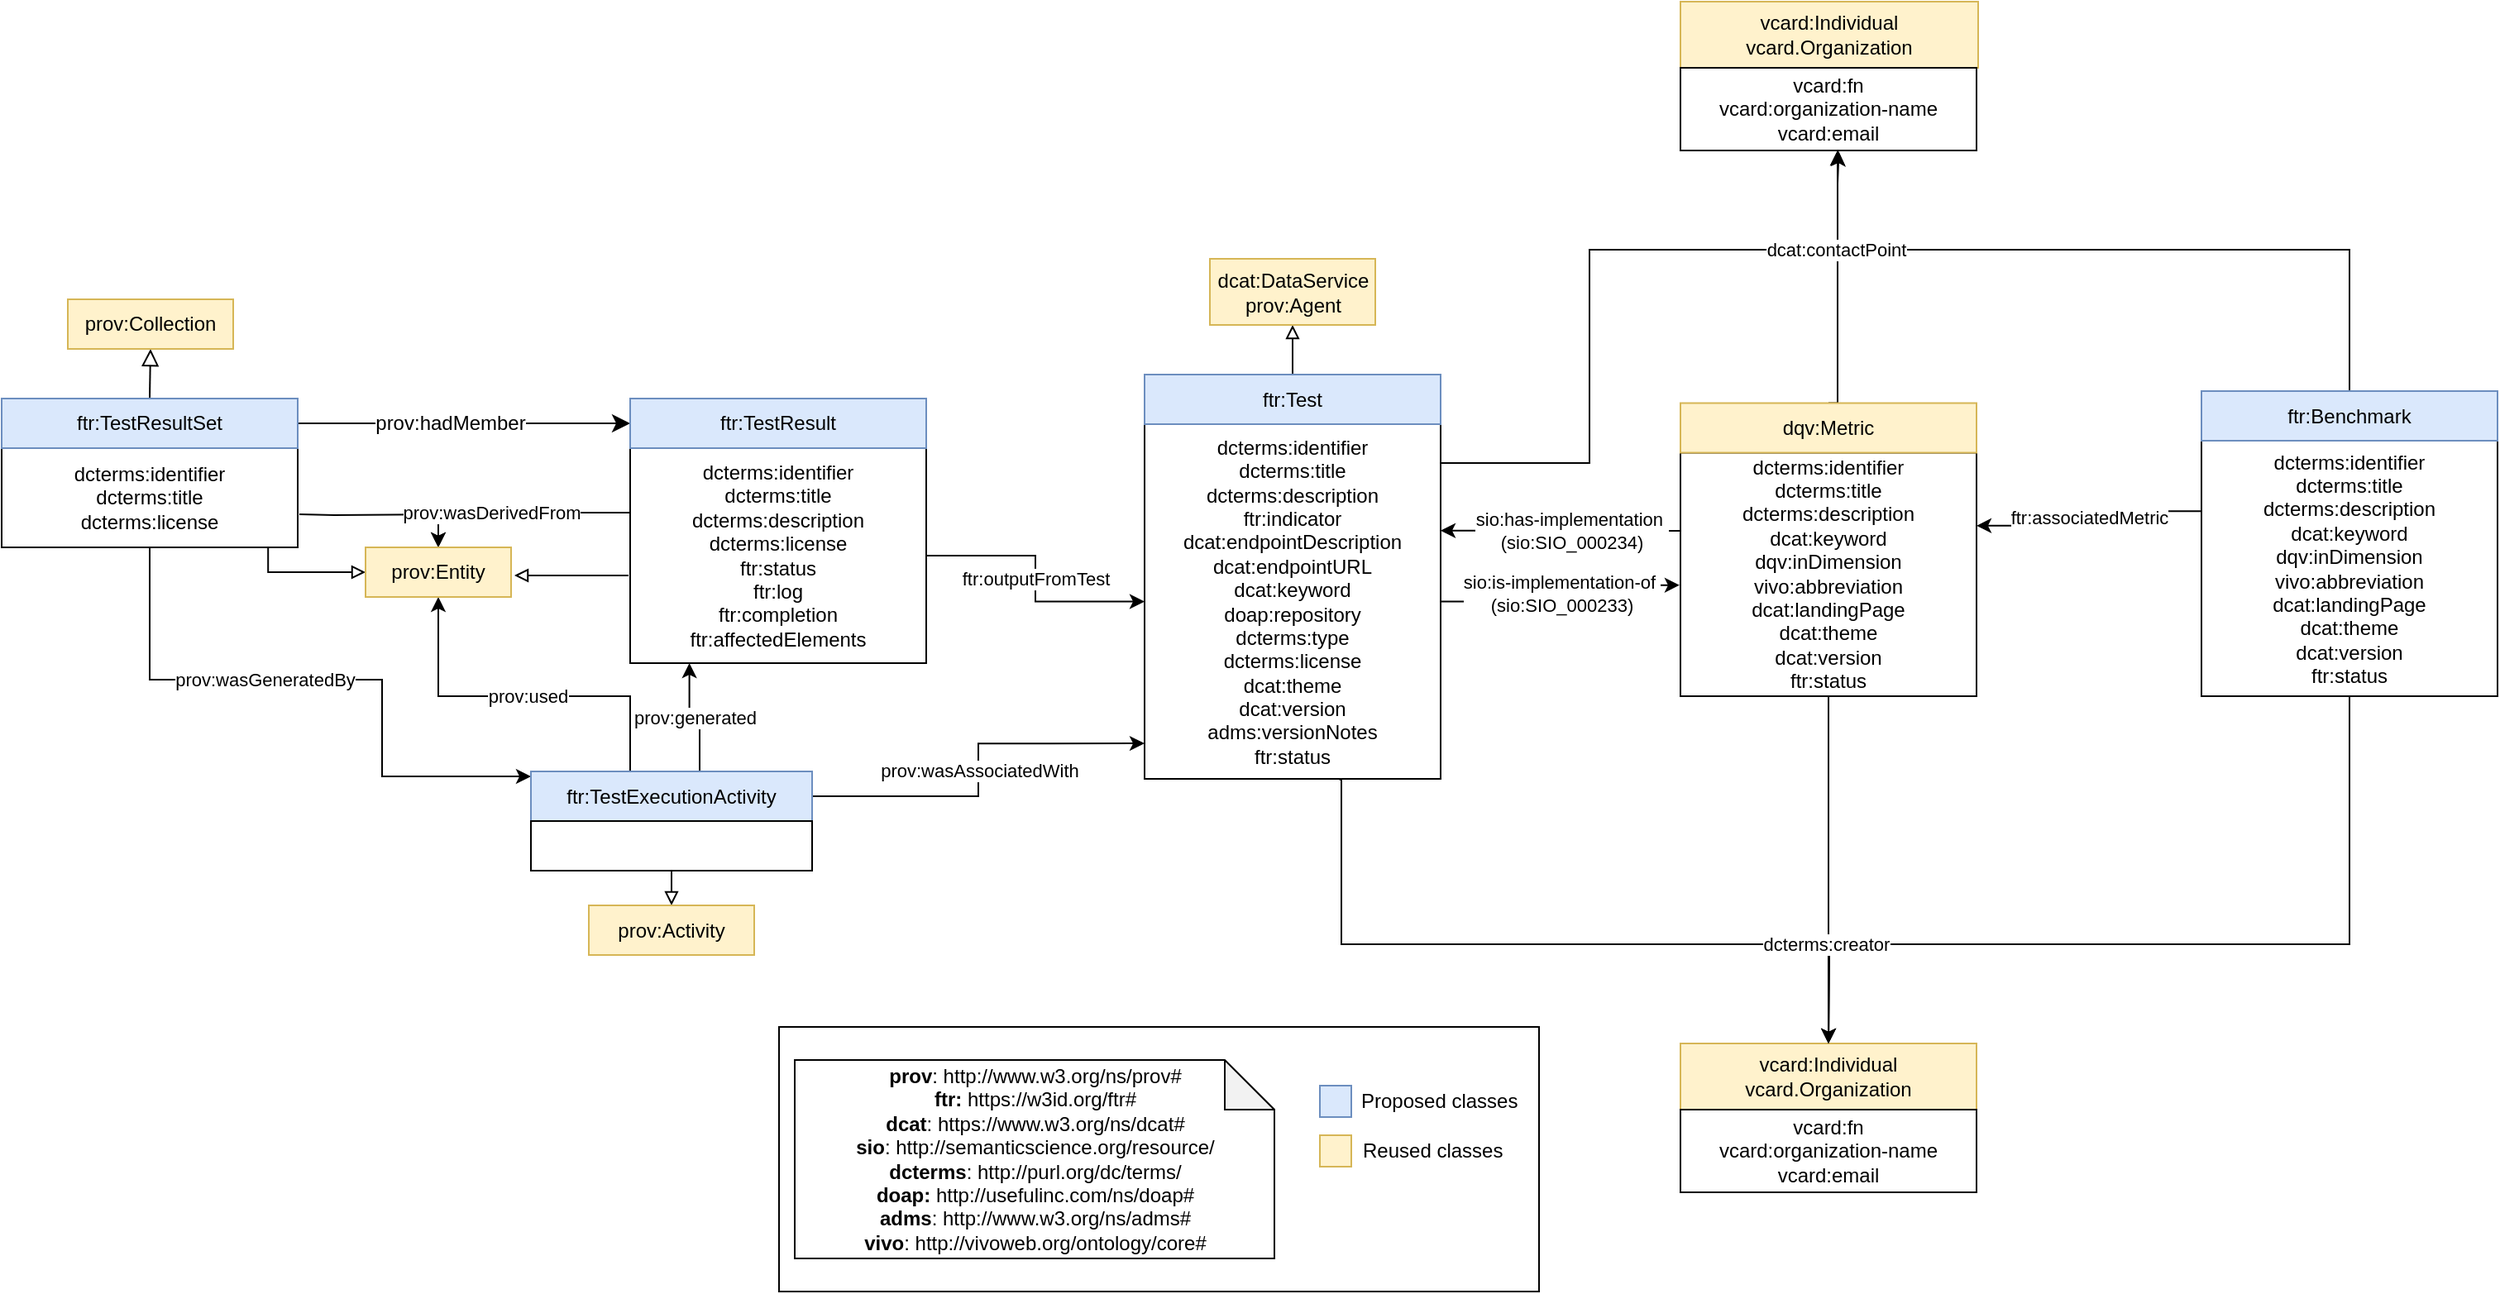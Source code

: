 <mxfile version="24.8.6">
  <diagram id="4Xufp0lS-zNfcQRVwrhu" name="v6">
    <mxGraphModel grid="1" page="1" gridSize="10" guides="1" tooltips="1" connect="1" arrows="1" fold="1" pageScale="1" pageWidth="827" pageHeight="1169" math="0" shadow="0">
      <root>
        <mxCell id="0" />
        <mxCell id="1" parent="0" />
        <mxCell id="O977XMkRyjqQzKdxgLS7-1" value="" style="endArrow=block;html=1;fontColor=#000099;exitX=0.5;exitY=0;exitDx=0;exitDy=0;endFill=0;entryX=0.5;entryY=1;entryDx=0;entryDy=0;endSize=8;arcSize=0;rounded=0;" edge="1" parent="1" source="O977XMkRyjqQzKdxgLS7-10" target="O977XMkRyjqQzKdxgLS7-2">
          <mxGeometry width="50" height="50" relative="1" as="geometry">
            <mxPoint x="-35" y="170" as="sourcePoint" />
            <mxPoint x="123.0" y="170" as="targetPoint" />
          </mxGeometry>
        </mxCell>
        <mxCell id="O977XMkRyjqQzKdxgLS7-2" value="prov:Collection" style="rounded=0;whiteSpace=wrap;html=1;snapToPoint=1;points=[[0.1,0],[0.2,0],[0.3,0],[0.4,0],[0.5,0],[0.6,0],[0.7,0],[0.8,0],[0.9,0],[0,0.1],[0,0.3],[0,0.5],[0,0.7],[0,0.9],[0.1,1],[0.2,1],[0.3,1],[0.4,1],[0.5,1],[0.6,1],[0.7,1],[0.8,1],[0.9,1],[1,0.1],[1,0.3],[1,0.5],[1,0.7],[1,0.9]];fillColor=#fff2cc;strokeColor=#d6b656;" vertex="1" parent="1">
          <mxGeometry x="190" y="150" width="100" height="30" as="geometry" />
        </mxCell>
        <mxCell id="O977XMkRyjqQzKdxgLS7-3" value="" style="endArrow=classic;html=1;exitX=1;exitY=0.5;exitDx=0;exitDy=0;entryX=0;entryY=0.5;entryDx=0;entryDy=0;endSize=8;arcSize=0;rounded=0;" edge="1" parent="1" source="O977XMkRyjqQzKdxgLS7-10" target="O977XMkRyjqQzKdxgLS7-15">
          <mxGeometry width="50" height="50" relative="1" as="geometry">
            <mxPoint x="220" y="318.33" as="sourcePoint" />
            <mxPoint x="432.0" y="318.33" as="targetPoint" />
          </mxGeometry>
        </mxCell>
        <mxCell id="O977XMkRyjqQzKdxgLS7-4" value="prov:hadMember" style="text;html=1;align=center;verticalAlign=middle;resizable=0;points=[];labelBackgroundColor=#ffffff;" connectable="0" vertex="1" parent="O977XMkRyjqQzKdxgLS7-3">
          <mxGeometry x="-0.127" relative="1" as="geometry">
            <mxPoint x="4.17" as="offset" />
          </mxGeometry>
        </mxCell>
        <mxCell id="O977XMkRyjqQzKdxgLS7-5" value="&lt;div&gt;&lt;b&gt;prov&lt;/b&gt;: http://www.w3.org/ns/prov#&lt;/div&gt;&lt;div&gt;&lt;b&gt;ftr:&lt;/b&gt; https://w3id.org/ftr#&lt;br&gt;&lt;b&gt;dcat&lt;/b&gt;: https://www.w3.org/ns/dcat#&lt;/div&gt;&lt;div&gt;&lt;b&gt;sio&lt;/b&gt;: http://semanticscience.org/resource/&lt;br&gt;&lt;/div&gt;&lt;b&gt;dcterms&lt;/b&gt;: http://purl.org/dc/terms/&lt;div&gt;&lt;b&gt;doap:&amp;nbsp;&lt;/b&gt;&lt;span style=&quot;background-color: initial;&quot;&gt;http://usefulinc.com/ns/doap#&lt;/span&gt;&lt;/div&gt;&lt;div&gt;&lt;b&gt;adms&lt;/b&gt;: http://www.w3.org/ns/adms#&lt;/div&gt;&lt;div&gt;&lt;b&gt;vivo&lt;/b&gt;:&amp;nbsp;http://vivoweb.org/ontology/core#&lt;/div&gt;" style="shape=note;whiteSpace=wrap;html=1;backgroundOutline=1;darkOpacity=0.05;" vertex="1" parent="1">
          <mxGeometry x="629.5" y="610" width="290" height="120" as="geometry" />
        </mxCell>
        <mxCell id="O977XMkRyjqQzKdxgLS7-6" value="prov:wasGeneratedBy" style="edgeStyle=orthogonalEdgeStyle;rounded=0;orthogonalLoop=1;jettySize=auto;html=1;exitX=0.5;exitY=1;exitDx=0;exitDy=0;entryX=0;entryY=0.1;entryDx=0;entryDy=0;" edge="1" parent="1" source="O977XMkRyjqQzKdxgLS7-9" target="O977XMkRyjqQzKdxgLS7-20">
          <mxGeometry x="-0.195" relative="1" as="geometry">
            <Array as="points">
              <mxPoint x="240" y="380" />
              <mxPoint x="380" y="380" />
              <mxPoint x="380" y="439" />
            </Array>
            <mxPoint x="1" as="offset" />
          </mxGeometry>
        </mxCell>
        <mxCell id="O977XMkRyjqQzKdxgLS7-7" style="edgeStyle=orthogonalEdgeStyle;rounded=0;orthogonalLoop=1;jettySize=auto;html=1;entryX=0.5;entryY=0;entryDx=0;entryDy=0;" edge="1" parent="1" target="O977XMkRyjqQzKdxgLS7-21">
          <mxGeometry relative="1" as="geometry">
            <mxPoint x="330" y="280" as="sourcePoint" />
          </mxGeometry>
        </mxCell>
        <mxCell id="O977XMkRyjqQzKdxgLS7-8" style="edgeStyle=orthogonalEdgeStyle;rounded=0;orthogonalLoop=1;jettySize=auto;html=1;exitX=0.9;exitY=1;exitDx=0;exitDy=0;entryX=0;entryY=0.5;entryDx=0;entryDy=0;endArrow=block;endFill=0;" edge="1" parent="1" source="O977XMkRyjqQzKdxgLS7-9" target="O977XMkRyjqQzKdxgLS7-21">
          <mxGeometry relative="1" as="geometry">
            <Array as="points">
              <mxPoint x="311" y="315" />
            </Array>
          </mxGeometry>
        </mxCell>
        <mxCell id="O977XMkRyjqQzKdxgLS7-9" value="dcterms:identifier&lt;br&gt;dcterms:title&lt;br&gt;dcterms:license" style="rounded=0;whiteSpace=wrap;html=1;snapToPoint=1;points=[[0.1,0],[0.2,0],[0.3,0],[0.4,0],[0.5,0],[0.6,0],[0.7,0],[0.8,0],[0.9,0],[0,0.1],[0,0.3],[0,0.5],[0,0.7],[0,0.9],[0.1,1],[0.2,1],[0.3,1],[0.4,1],[0.5,1],[0.6,1],[0.7,1],[0.8,1],[0.9,1],[1,0.1],[1,0.3],[1,0.5],[1,0.7],[1,0.9]];" vertex="1" parent="1">
          <mxGeometry x="150" y="240" width="179" height="60" as="geometry" />
        </mxCell>
        <mxCell id="O977XMkRyjqQzKdxgLS7-10" value="ftr:TestResultSet" style="rounded=0;whiteSpace=wrap;html=1;snapToPoint=1;points=[[0.1,0],[0.2,0],[0.3,0],[0.4,0],[0.5,0],[0.6,0],[0.7,0],[0.8,0],[0.9,0],[0,0.1],[0,0.3],[0,0.5],[0,0.7],[0,0.9],[0.1,1],[0.2,1],[0.3,1],[0.4,1],[0.5,1],[0.6,1],[0.7,1],[0.8,1],[0.9,1],[1,0.1],[1,0.3],[1,0.5],[1,0.7],[1,0.9]];fillColor=#dae8fc;strokeColor=#6c8ebf;" vertex="1" parent="1">
          <mxGeometry x="150" y="210.0" width="179" height="30" as="geometry" />
        </mxCell>
        <mxCell id="O977XMkRyjqQzKdxgLS7-11" value="prov:wasDerivedFrom" style="edgeStyle=orthogonalEdgeStyle;rounded=0;orthogonalLoop=1;jettySize=auto;html=1;exitX=0;exitY=0.3;exitDx=0;exitDy=0;entryX=0.5;entryY=0;entryDx=0;entryDy=0;" edge="1" parent="1" source="O977XMkRyjqQzKdxgLS7-14" target="O977XMkRyjqQzKdxgLS7-21">
          <mxGeometry x="0.233" relative="1" as="geometry">
            <mxPoint as="offset" />
          </mxGeometry>
        </mxCell>
        <mxCell id="O977XMkRyjqQzKdxgLS7-12" style="edgeStyle=orthogonalEdgeStyle;rounded=0;orthogonalLoop=1;jettySize=auto;html=1;endArrow=block;endFill=0;" edge="1" parent="1">
          <mxGeometry relative="1" as="geometry">
            <mxPoint x="460" y="317" as="targetPoint" />
            <mxPoint x="529" y="317" as="sourcePoint" />
          </mxGeometry>
        </mxCell>
        <mxCell id="O977XMkRyjqQzKdxgLS7-13" value="ftr:outputFromTest" style="edgeStyle=orthogonalEdgeStyle;rounded=0;orthogonalLoop=1;jettySize=auto;html=1;exitX=1;exitY=0.5;exitDx=0;exitDy=0;entryX=0;entryY=0.5;entryDx=0;entryDy=0;" edge="1" parent="1" source="O977XMkRyjqQzKdxgLS7-14" target="O977XMkRyjqQzKdxgLS7-30">
          <mxGeometry relative="1" as="geometry" />
        </mxCell>
        <mxCell id="O977XMkRyjqQzKdxgLS7-14" value="dcterms:identifier&lt;br&gt;&lt;div&gt;dcterms:title&lt;br&gt;&lt;/div&gt;&lt;div&gt;dcterms:description&lt;/div&gt;&lt;div&gt;dcterms:license&lt;br&gt;&lt;/div&gt;ftr:status&lt;br&gt;ftr:log&lt;br&gt;ftr:completion&lt;br&gt;ftr:affectedElements" style="rounded=0;whiteSpace=wrap;html=1;snapToPoint=1;points=[[0.1,0],[0.2,0],[0.3,0],[0.4,0],[0.5,0],[0.6,0],[0.7,0],[0.8,0],[0.9,0],[0,0.1],[0,0.3],[0,0.5],[0,0.7],[0,0.9],[0.1,1],[0.2,1],[0.3,1],[0.4,1],[0.5,1],[0.6,1],[0.7,1],[0.8,1],[0.9,1],[1,0.1],[1,0.3],[1,0.5],[1,0.7],[1,0.9]];" vertex="1" parent="1">
          <mxGeometry x="530" y="240" width="179" height="130" as="geometry" />
        </mxCell>
        <mxCell id="O977XMkRyjqQzKdxgLS7-15" value="ftr:TestResult" style="rounded=0;whiteSpace=wrap;html=1;snapToPoint=1;points=[[0.1,0],[0.2,0],[0.3,0],[0.4,0],[0.5,0],[0.6,0],[0.7,0],[0.8,0],[0.9,0],[0,0.1],[0,0.3],[0,0.5],[0,0.7],[0,0.9],[0.1,1],[0.2,1],[0.3,1],[0.4,1],[0.5,1],[0.6,1],[0.7,1],[0.8,1],[0.9,1],[1,0.1],[1,0.3],[1,0.5],[1,0.7],[1,0.9]];fillColor=#dae8fc;strokeColor=#6c8ebf;" vertex="1" parent="1">
          <mxGeometry x="530" y="210.0" width="179" height="30" as="geometry" />
        </mxCell>
        <mxCell id="O977XMkRyjqQzKdxgLS7-16" value="prov:used" style="edgeStyle=orthogonalEdgeStyle;rounded=0;orthogonalLoop=1;jettySize=auto;html=1;" edge="1" parent="1" target="O977XMkRyjqQzKdxgLS7-21">
          <mxGeometry relative="1" as="geometry">
            <mxPoint x="530" y="430" as="sourcePoint" />
            <Array as="points">
              <mxPoint x="530" y="436" />
              <mxPoint x="530" y="390" />
              <mxPoint x="414" y="390" />
            </Array>
          </mxGeometry>
        </mxCell>
        <mxCell id="O977XMkRyjqQzKdxgLS7-17" style="edgeStyle=orthogonalEdgeStyle;rounded=0;orthogonalLoop=1;jettySize=auto;html=1;exitX=0.5;exitY=1;exitDx=0;exitDy=0;entryX=0.5;entryY=0;entryDx=0;entryDy=0;endArrow=block;endFill=0;" edge="1" parent="1" source="O977XMkRyjqQzKdxgLS7-20" target="O977XMkRyjqQzKdxgLS7-22">
          <mxGeometry relative="1" as="geometry" />
        </mxCell>
        <mxCell id="O977XMkRyjqQzKdxgLS7-18" value="prov:generated" style="edgeStyle=orthogonalEdgeStyle;rounded=0;orthogonalLoop=1;jettySize=auto;html=1;exitX=0.6;exitY=0;exitDx=0;exitDy=0;entryX=0.2;entryY=1;entryDx=0;entryDy=0;" edge="1" parent="1" source="O977XMkRyjqQzKdxgLS7-20" target="O977XMkRyjqQzKdxgLS7-14">
          <mxGeometry relative="1" as="geometry" />
        </mxCell>
        <mxCell id="O977XMkRyjqQzKdxgLS7-19" value="prov:wasAssociatedWith" style="edgeStyle=orthogonalEdgeStyle;rounded=0;orthogonalLoop=1;jettySize=auto;html=1;exitX=1;exitY=0.5;exitDx=0;exitDy=0;entryX=0;entryY=0.9;entryDx=0;entryDy=0;" edge="1" parent="1" source="O977XMkRyjqQzKdxgLS7-20" target="O977XMkRyjqQzKdxgLS7-30">
          <mxGeometry relative="1" as="geometry" />
        </mxCell>
        <mxCell id="O977XMkRyjqQzKdxgLS7-20" value="ftr:TestExecutionActivity" style="rounded=0;whiteSpace=wrap;html=1;snapToPoint=1;points=[[0.1,0],[0.2,0],[0.3,0],[0.4,0],[0.5,0],[0.6,0],[0.7,0],[0.8,0],[0.9,0],[0,0.1],[0,0.3],[0,0.5],[0,0.7],[0,0.9],[0.1,1],[0.2,1],[0.3,1],[0.4,1],[0.5,1],[0.6,1],[0.7,1],[0.8,1],[0.9,1],[1,0.1],[1,0.3],[1,0.5],[1,0.7],[1,0.9]];fillColor=#dae8fc;strokeColor=#6c8ebf;" vertex="1" parent="1">
          <mxGeometry x="470" y="435.5" width="170" height="30" as="geometry" />
        </mxCell>
        <mxCell id="O977XMkRyjqQzKdxgLS7-21" value="prov:Entity" style="rounded=0;whiteSpace=wrap;html=1;snapToPoint=1;points=[[0.1,0],[0.2,0],[0.3,0],[0.4,0],[0.5,0],[0.6,0],[0.7,0],[0.8,0],[0.9,0],[0,0.1],[0,0.3],[0,0.5],[0,0.7],[0,0.9],[0.1,1],[0.2,1],[0.3,1],[0.4,1],[0.5,1],[0.6,1],[0.7,1],[0.8,1],[0.9,1],[1,0.1],[1,0.3],[1,0.5],[1,0.7],[1,0.9]];fillColor=#fff2cc;strokeColor=#d6b656;" vertex="1" parent="1">
          <mxGeometry x="370" y="300" width="88" height="30" as="geometry" />
        </mxCell>
        <mxCell id="O977XMkRyjqQzKdxgLS7-22" value="prov:Activity" style="rounded=0;whiteSpace=wrap;html=1;snapToPoint=1;points=[[0.1,0],[0.2,0],[0.3,0],[0.4,0],[0.5,0],[0.6,0],[0.7,0],[0.8,0],[0.9,0],[0,0.1],[0,0.3],[0,0.5],[0,0.7],[0,0.9],[0.1,1],[0.2,1],[0.3,1],[0.4,1],[0.5,1],[0.6,1],[0.7,1],[0.8,1],[0.9,1],[1,0.1],[1,0.3],[1,0.5],[1,0.7],[1,0.9]];fillColor=#fff2cc;strokeColor=#d6b656;" vertex="1" parent="1">
          <mxGeometry x="505" y="516.5" width="100" height="30" as="geometry" />
        </mxCell>
        <mxCell id="O977XMkRyjqQzKdxgLS7-23" value="" style="rounded=0;whiteSpace=wrap;html=1;snapToPoint=1;points=[[0.1,0],[0.2,0],[0.3,0],[0.4,0],[0.5,0],[0.6,0],[0.7,0],[0.8,0],[0.9,0],[0,0.1],[0,0.3],[0,0.5],[0,0.7],[0,0.9],[0.1,1],[0.2,1],[0.3,1],[0.4,1],[0.5,1],[0.6,1],[0.7,1],[0.8,1],[0.9,1],[1,0.1],[1,0.3],[1,0.5],[1,0.7],[1,0.9]];" vertex="1" parent="1">
          <mxGeometry x="470" y="465.5" width="170" height="30" as="geometry" />
        </mxCell>
        <mxCell id="O977XMkRyjqQzKdxgLS7-24" value="" style="whiteSpace=wrap;html=1;aspect=fixed;fillColor=#dae8fc;strokeColor=#6c8ebf;" vertex="1" parent="1">
          <mxGeometry x="947" y="625.5" width="19" height="19" as="geometry" />
        </mxCell>
        <mxCell id="O977XMkRyjqQzKdxgLS7-25" value="" style="whiteSpace=wrap;html=1;aspect=fixed;fillColor=#fff2cc;strokeColor=#d6b656;" vertex="1" parent="1">
          <mxGeometry x="947" y="655.5" width="19" height="19" as="geometry" />
        </mxCell>
        <mxCell id="O977XMkRyjqQzKdxgLS7-26" value="Proposed classes " style="text;html=1;align=left;verticalAlign=middle;whiteSpace=wrap;rounded=0;" vertex="1" parent="1">
          <mxGeometry x="970" y="620" width="100" height="30" as="geometry" />
        </mxCell>
        <mxCell id="O977XMkRyjqQzKdxgLS7-27" value="Reused classes" style="text;html=1;align=left;verticalAlign=middle;whiteSpace=wrap;rounded=0;" vertex="1" parent="1">
          <mxGeometry x="971" y="650" width="89" height="30" as="geometry" />
        </mxCell>
        <mxCell id="O977XMkRyjqQzKdxgLS7-28" value="&lt;div&gt;sio:is-implementation-of&amp;nbsp;&lt;/div&gt;&lt;div&gt;(sio:SIO_000233)&lt;/div&gt;" style="edgeStyle=orthogonalEdgeStyle;rounded=0;orthogonalLoop=1;jettySize=auto;html=1;exitX=1;exitY=0.5;exitDx=0;exitDy=0;entryX=-0.003;entryY=0.544;entryDx=0;entryDy=0;entryPerimeter=0;" edge="1" parent="1" source="O977XMkRyjqQzKdxgLS7-30" target="XY5-7ztARllsN5n1UTWX-1">
          <mxGeometry relative="1" as="geometry">
            <mxPoint x="1140" y="305" as="targetPoint" />
            <Array as="points" />
          </mxGeometry>
        </mxCell>
        <mxCell id="O977XMkRyjqQzKdxgLS7-30" value="dcterms:identifier&lt;div&gt;dcterms:title&lt;br&gt;&lt;div&gt;dcterms:description&lt;/div&gt;&lt;div&gt;&lt;span style=&quot;background-color: initial;&quot;&gt;ftr:indicator&lt;/span&gt;&lt;br&gt;&lt;/div&gt;&lt;div&gt;&lt;span style=&quot;font-size:12px;color:#000000;font-weight:normal;text-decoration:none;font-family:&#39;Arial&#39;;font-style:normal;text-decoration-skip-ink:none;&quot;&gt;dcat:endpointDescription&lt;/span&gt;&lt;/div&gt;&lt;div&gt;&lt;span style=&quot;font-size:12px;color:#000000;font-weight:normal;text-decoration:none;font-family:&#39;Arial&#39;;font-style:normal;text-decoration-skip-ink:none;&quot;&gt;dcat&lt;/span&gt;&lt;span style=&quot;font-size:12px;color:#000000;font-weight:normal;text-decoration:none;font-family:&#39;Arial&#39;;font-style:normal;text-decoration-skip-ink:none;&quot;&gt;:endpointURL&lt;/span&gt;&lt;/div&gt;&lt;div&gt;&lt;span style=&quot;font-size:12px;color:#000000;font-weight:normal;text-decoration:none;font-family:&#39;Arial&#39;;font-style:normal;text-decoration-skip-ink:none;&quot;&gt;dcat:keyword&lt;br&gt;&lt;/span&gt;&lt;/div&gt;&lt;div&gt;&lt;span style=&quot;font-family: Arial; background-color: initial;&quot;&gt;doap:repository&lt;/span&gt;&lt;br&gt;&lt;/div&gt;&lt;div&gt;&lt;span style=&quot;text-decoration-skip-ink: none;&quot;&gt;&lt;font face=&quot;Arial&quot;&gt;dcterms:type&lt;/font&gt;&lt;br&gt;&lt;/span&gt;&lt;/div&gt;&lt;div&gt;&lt;span style=&quot;text-decoration-skip-ink: none;&quot;&gt;&lt;font face=&quot;Arial&quot;&gt;dcterms:license&lt;/font&gt;&lt;br&gt;&lt;/span&gt;&lt;/div&gt;&lt;div&gt;&lt;span style=&quot;text-decoration-skip-ink: none;&quot;&gt;&lt;font face=&quot;Arial&quot;&gt;dcat:theme&lt;/font&gt;&lt;br&gt;&lt;/span&gt;&lt;/div&gt;&lt;div&gt;&lt;span style=&quot;text-decoration-skip-ink: none;&quot;&gt;&lt;div&gt;&lt;span style=&quot;font-family: Arial; text-decoration-skip-ink: none;&quot;&gt;dcat:version&lt;/span&gt;&lt;/div&gt;&lt;/span&gt;&lt;/div&gt;&lt;div&gt;&lt;span style=&quot;text-decoration-skip-ink: none;&quot;&gt;&lt;font face=&quot;Arial&quot;&gt;adms:versionNotes&lt;/font&gt;&lt;br&gt;&lt;/span&gt;&lt;/div&gt;&lt;/div&gt;&lt;div&gt;&lt;span style=&quot;text-decoration-skip-ink: none;&quot;&gt;&lt;font face=&quot;Arial&quot;&gt;ftr:status&lt;/font&gt;&lt;/span&gt;&lt;/div&gt;" style="rounded=0;whiteSpace=wrap;html=1;snapToPoint=1;points=[[0.1,0],[0.2,0],[0.3,0],[0.4,0],[0.5,0],[0.6,0],[0.7,0],[0.8,0],[0.9,0],[0,0.1],[0,0.3],[0,0.5],[0,0.7],[0,0.9],[0.1,1],[0.2,1],[0.3,1],[0.4,1],[0.5,1],[0.6,1],[0.7,1],[0.8,1],[0.9,1],[1,0.1],[1,0.3],[1,0.5],[1,0.7],[1,0.9]];" vertex="1" parent="1">
          <mxGeometry x="841" y="225.5" width="179" height="214.5" as="geometry" />
        </mxCell>
        <mxCell id="O977XMkRyjqQzKdxgLS7-31" style="edgeStyle=orthogonalEdgeStyle;rounded=0;orthogonalLoop=1;jettySize=auto;html=1;exitX=0.5;exitY=0;exitDx=0;exitDy=0;entryX=0.5;entryY=1;entryDx=0;entryDy=0;endArrow=block;endFill=0;" edge="1" parent="1" source="O977XMkRyjqQzKdxgLS7-32" target="O977XMkRyjqQzKdxgLS7-33">
          <mxGeometry relative="1" as="geometry" />
        </mxCell>
        <mxCell id="O977XMkRyjqQzKdxgLS7-32" value="ftr:Test" style="rounded=0;whiteSpace=wrap;html=1;snapToPoint=1;points=[[0.1,0],[0.2,0],[0.3,0],[0.4,0],[0.5,0],[0.6,0],[0.7,0],[0.8,0],[0.9,0],[0,0.1],[0,0.3],[0,0.5],[0,0.7],[0,0.9],[0.1,1],[0.2,1],[0.3,1],[0.4,1],[0.5,1],[0.6,1],[0.7,1],[0.8,1],[0.9,1],[1,0.1],[1,0.3],[1,0.5],[1,0.7],[1,0.9]];fillColor=#dae8fc;strokeColor=#6c8ebf;" vertex="1" parent="1">
          <mxGeometry x="841" y="195.5" width="179" height="30" as="geometry" />
        </mxCell>
        <mxCell id="O977XMkRyjqQzKdxgLS7-33" value="&lt;div&gt;dcat:DataService&lt;/div&gt;&lt;div&gt;prov:Agent&lt;/div&gt;" style="rounded=0;whiteSpace=wrap;html=1;snapToPoint=1;points=[[0.1,0],[0.2,0],[0.3,0],[0.4,0],[0.5,0],[0.6,0],[0.7,0],[0.8,0],[0.9,0],[0,0.1],[0,0.3],[0,0.5],[0,0.7],[0,0.9],[0.1,1],[0.2,1],[0.3,1],[0.4,1],[0.5,1],[0.6,1],[0.7,1],[0.8,1],[0.9,1],[1,0.1],[1,0.3],[1,0.5],[1,0.7],[1,0.9]];fillColor=#fff2cc;strokeColor=#d6b656;" vertex="1" parent="1">
          <mxGeometry x="880.5" y="125.5" width="100" height="40" as="geometry" />
        </mxCell>
        <mxCell id="O977XMkRyjqQzKdxgLS7-35" value="vcard:Individual&lt;div&gt;vcard.Organization&lt;/div&gt;" style="rounded=0;whiteSpace=wrap;html=1;snapToPoint=1;points=[[0.1,0],[0.2,0],[0.3,0],[0.4,0],[0.5,0],[0.6,0],[0.7,0],[0.8,0],[0.9,0],[0,0.1],[0,0.3],[0,0.5],[0,0.7],[0,0.9],[0.1,1],[0.2,1],[0.3,1],[0.4,1],[0.5,1],[0.6,1],[0.7,1],[0.8,1],[0.9,1],[1,0.1],[1,0.3],[1,0.5],[1,0.7],[1,0.9]];fillColor=#fff2cc;strokeColor=#d6b656;" vertex="1" parent="1">
          <mxGeometry x="1165" y="600" width="179" height="40" as="geometry" />
        </mxCell>
        <mxCell id="O977XMkRyjqQzKdxgLS7-36" value="vcard:Individual&lt;div&gt;vcard.Organization&lt;/div&gt;" style="rounded=0;whiteSpace=wrap;html=1;snapToPoint=1;points=[[0.1,0],[0.2,0],[0.3,0],[0.4,0],[0.5,0],[0.6,0],[0.7,0],[0.8,0],[0.9,0],[0,0.1],[0,0.3],[0,0.5],[0,0.7],[0,0.9],[0.1,1],[0.2,1],[0.3,1],[0.4,1],[0.5,1],[0.6,1],[0.7,1],[0.8,1],[0.9,1],[1,0.1],[1,0.3],[1,0.5],[1,0.7],[1,0.9]];fillColor=#fff2cc;strokeColor=#d6b656;" vertex="1" parent="1">
          <mxGeometry x="1165" y="-30" width="180" height="40" as="geometry" />
        </mxCell>
        <mxCell id="XY5-7ztARllsN5n1UTWX-10" value="&lt;div style=&quot;forced-color-adjust: none; color: rgb(0, 0, 0); font-family: Helvetica; font-size: 11px; font-style: normal; font-variant-ligatures: normal; font-variant-caps: normal; font-weight: 400; letter-spacing: normal; orphans: 2; text-align: center; text-indent: 0px; text-transform: none; widows: 2; word-spacing: 0px; -webkit-text-stroke-width: 0px; white-space: nowrap; text-decoration-thickness: initial; text-decoration-style: initial; text-decoration-color: initial;&quot;&gt;sio:has-implementation&amp;nbsp;&lt;/div&gt;&lt;div style=&quot;forced-color-adjust: none; color: rgb(0, 0, 0); font-family: Helvetica; font-size: 11px; font-style: normal; font-variant-ligatures: normal; font-variant-caps: normal; font-weight: 400; letter-spacing: normal; orphans: 2; text-align: center; text-indent: 0px; text-transform: none; widows: 2; word-spacing: 0px; -webkit-text-stroke-width: 0px; white-space: nowrap; text-decoration-thickness: initial; text-decoration-style: initial; text-decoration-color: initial;&quot;&gt;(sio:SIO_000234)&lt;/div&gt;" style="edgeStyle=orthogonalEdgeStyle;rounded=0;orthogonalLoop=1;jettySize=auto;html=1;exitX=0.003;exitY=0.335;exitDx=0;exitDy=0;exitPerimeter=0;entryX=1;entryY=0.3;entryDx=0;entryDy=0;" edge="1" parent="1" source="XY5-7ztARllsN5n1UTWX-1" target="O977XMkRyjqQzKdxgLS7-30">
          <mxGeometry x="-0.11" relative="1" as="geometry">
            <mxPoint x="1030" y="300" as="targetPoint" />
            <Array as="points">
              <mxPoint x="1166" y="290" />
              <mxPoint x="1080" y="290" />
              <mxPoint x="1080" y="287" />
              <mxPoint x="1050" y="287" />
              <mxPoint x="1050" y="290" />
            </Array>
            <mxPoint as="offset" />
          </mxGeometry>
        </mxCell>
        <mxCell id="XY5-7ztARllsN5n1UTWX-12" value="ftr:associatedMetric" style="edgeStyle=orthogonalEdgeStyle;rounded=0;orthogonalLoop=1;jettySize=auto;html=1;entryX=1;entryY=0.3;entryDx=0;entryDy=0;exitX=0.001;exitY=0.276;exitDx=0;exitDy=0;exitPerimeter=0;" edge="1" parent="1" source="XY5-7ztARllsN5n1UTWX-11" target="XY5-7ztARllsN5n1UTWX-1">
          <mxGeometry relative="1" as="geometry">
            <mxPoint x="1470" y="294" as="sourcePoint" />
          </mxGeometry>
        </mxCell>
        <mxCell id="REUusBUoMJv_IYBHMdrt-3" value="" style="edgeStyle=orthogonalEdgeStyle;rounded=0;orthogonalLoop=1;jettySize=auto;html=1;" edge="1" parent="1" source="XY5-7ztARllsN5n1UTWX-1" target="O977XMkRyjqQzKdxgLS7-35">
          <mxGeometry relative="1" as="geometry" />
        </mxCell>
        <mxCell id="XY5-7ztARllsN5n1UTWX-1" value="&lt;span style=&quot;text-decoration-skip-ink: none;&quot;&gt;&lt;div&gt;dcterms:identifier&lt;/div&gt;&lt;div&gt;&lt;span style=&quot;background-color: initial;&quot;&gt;dcterms:title&lt;/span&gt;&lt;br&gt;&lt;/div&gt;&lt;div&gt;dcterms:description&lt;/div&gt;&lt;div&gt;dcat:keyword&lt;/div&gt;&lt;div&gt;dqv:inDimension&lt;/div&gt;&lt;div&gt;vivo:abbreviation&lt;/div&gt;&lt;div&gt;dcat:landingPage&lt;/div&gt;&lt;div&gt;&lt;div&gt;dcat:theme&lt;/div&gt;&lt;div&gt;dcat:version&lt;/div&gt;&lt;div&gt;ftr:status&lt;/div&gt;&lt;/div&gt;&lt;/span&gt;" style="rounded=0;whiteSpace=wrap;html=1;snapToPoint=1;points=[[0.1,0],[0.2,0],[0.3,0],[0.4,0],[0.5,0],[0.6,0],[0.7,0],[0.8,0],[0.9,0],[0,0.1],[0,0.3],[0,0.5],[0,0.7],[0,0.9],[0.1,1],[0.2,1],[0.3,1],[0.4,1],[0.5,1],[0.6,1],[0.7,1],[0.8,1],[0.9,1],[1,0.1],[1,0.3],[1,0.5],[1,0.7],[1,0.9]];" vertex="1" parent="1">
          <mxGeometry x="1165" y="242.75" width="179" height="147.25" as="geometry" />
        </mxCell>
        <mxCell id="REUusBUoMJv_IYBHMdrt-10" value="" style="edgeStyle=orthogonalEdgeStyle;rounded=0;orthogonalLoop=1;jettySize=auto;html=1;exitX=0.5;exitY=0;exitDx=0;exitDy=0;entryX=0.535;entryY=1.011;entryDx=0;entryDy=0;entryPerimeter=0;" edge="1" parent="1" source="XY5-7ztARllsN5n1UTWX-3" target="XY5-7ztARllsN5n1UTWX-18">
          <mxGeometry relative="1" as="geometry">
            <mxPoint x="1424" y="220.6" as="targetPoint" />
            <Array as="points">
              <mxPoint x="1260" y="213" />
              <mxPoint x="1260" y="80" />
              <mxPoint x="1261" y="80" />
            </Array>
          </mxGeometry>
        </mxCell>
        <mxCell id="XY5-7ztARllsN5n1UTWX-3" value="dqv:Metric" style="rounded=0;whiteSpace=wrap;html=1;snapToPoint=1;points=[[0.1,0],[0.2,0],[0.3,0],[0.4,0],[0.5,0],[0.6,0],[0.7,0],[0.8,0],[0.9,0],[0,0.1],[0,0.3],[0,0.5],[0,0.7],[0,0.9],[0.1,1],[0.2,1],[0.3,1],[0.4,1],[0.5,1],[0.6,1],[0.7,1],[0.8,1],[0.9,1],[1,0.1],[1,0.3],[1,0.5],[1,0.7],[1,0.9]];fillColor=#fff2cc;strokeColor=#d6b656;" vertex="1" parent="1">
          <mxGeometry x="1165" y="212.75" width="179" height="30" as="geometry" />
        </mxCell>
        <mxCell id="REUusBUoMJv_IYBHMdrt-4" value="" style="edgeStyle=orthogonalEdgeStyle;rounded=0;orthogonalLoop=1;jettySize=auto;html=1;" edge="1" parent="1" source="XY5-7ztARllsN5n1UTWX-11" target="O977XMkRyjqQzKdxgLS7-35">
          <mxGeometry relative="1" as="geometry">
            <Array as="points">
              <mxPoint x="1570" y="540" />
              <mxPoint x="1255" y="540" />
            </Array>
          </mxGeometry>
        </mxCell>
        <mxCell id="XY5-7ztARllsN5n1UTWX-11" value="&lt;span style=&quot;text-decoration-skip-ink: none;&quot;&gt;&lt;div&gt;dcterms:identifier&lt;/div&gt;&lt;div&gt;&lt;span style=&quot;background-color: initial;&quot;&gt;dcterms:title&lt;/span&gt;&lt;br&gt;&lt;/div&gt;&lt;div&gt;dcterms:description&lt;/div&gt;&lt;div&gt;dcat:keyword&lt;/div&gt;&lt;div&gt;dqv:inDimension&lt;/div&gt;&lt;div&gt;vivo:abbreviation&lt;/div&gt;&lt;div&gt;dcat:landingPage&lt;/div&gt;&lt;div&gt;dcat:theme&lt;/div&gt;&lt;div&gt;dcat:version&lt;/div&gt;&lt;div&gt;ftr:status&lt;/div&gt;&lt;/span&gt;" style="rounded=0;whiteSpace=wrap;html=1;snapToPoint=1;points=[[0.1,0],[0.2,0],[0.3,0],[0.4,0],[0.5,0],[0.6,0],[0.7,0],[0.8,0],[0.9,0],[0,0.1],[0,0.3],[0,0.5],[0,0.7],[0,0.9],[0.1,1],[0.2,1],[0.3,1],[0.4,1],[0.5,1],[0.6,1],[0.7,1],[0.8,1],[0.9,1],[1,0.1],[1,0.3],[1,0.5],[1,0.7],[1,0.9]];" vertex="1" parent="1">
          <mxGeometry x="1480" y="235.5" width="179" height="154.5" as="geometry" />
        </mxCell>
        <mxCell id="REUusBUoMJv_IYBHMdrt-12" value="" style="edgeStyle=orthogonalEdgeStyle;rounded=0;orthogonalLoop=1;jettySize=auto;html=1;" edge="1" parent="1" source="XY5-7ztARllsN5n1UTWX-14">
          <mxGeometry relative="1" as="geometry">
            <mxPoint x="1260" y="60" as="targetPoint" />
            <Array as="points">
              <mxPoint x="1569" y="120" />
              <mxPoint x="1260" y="120" />
            </Array>
          </mxGeometry>
        </mxCell>
        <mxCell id="XY5-7ztARllsN5n1UTWX-14" value="ftr:Benchmark" style="rounded=0;whiteSpace=wrap;html=1;snapToPoint=1;points=[[0.1,0],[0.2,0],[0.3,0],[0.4,0],[0.5,0],[0.6,0],[0.7,0],[0.8,0],[0.9,0],[0,0.1],[0,0.3],[0,0.5],[0,0.7],[0,0.9],[0.1,1],[0.2,1],[0.3,1],[0.4,1],[0.5,1],[0.6,1],[0.7,1],[0.8,1],[0.9,1],[1,0.1],[1,0.3],[1,0.5],[1,0.7],[1,0.9]];fillColor=#dae8fc;strokeColor=#6c8ebf;" vertex="1" parent="1">
          <mxGeometry x="1480" y="205.5" width="179" height="30" as="geometry" />
        </mxCell>
        <mxCell id="XY5-7ztARllsN5n1UTWX-18" value="&lt;div&gt;&lt;span style=&quot;text-decoration-skip-ink: none;&quot;&gt;&lt;span style=&quot;text-align: start;&quot; data-sheets-root=&quot;1&quot;&gt;&lt;span style=&quot;text-align: center;&quot;&gt;vcard:fn&lt;/span&gt;&lt;br style=&quot;text-align: center;&quot;&gt;&lt;span style=&quot;text-align: center;&quot;&gt;vcard:organization-name&lt;/span&gt;&lt;br style=&quot;text-align: center;&quot;&gt;&lt;span style=&quot;text-align: center;&quot;&gt;vcard:email&lt;/span&gt;&lt;br&gt;&lt;/span&gt;&lt;/span&gt;&lt;/div&gt;" style="rounded=0;whiteSpace=wrap;html=1;snapToPoint=1;points=[[0.1,0],[0.2,0],[0.3,0],[0.4,0],[0.5,0],[0.6,0],[0.7,0],[0.8,0],[0.9,0],[0,0.1],[0,0.3],[0,0.5],[0,0.7],[0,0.9],[0.1,1],[0.2,1],[0.3,1],[0.4,1],[0.5,1],[0.6,1],[0.7,1],[0.8,1],[0.9,1],[1,0.1],[1,0.3],[1,0.5],[1,0.7],[1,0.9]];" vertex="1" parent="1">
          <mxGeometry x="1165" y="10" width="179" height="50" as="geometry" />
        </mxCell>
        <mxCell id="XY5-7ztARllsN5n1UTWX-19" value="vcard:fn&lt;br&gt;vcard:organization-name&lt;br&gt;vcard:email" style="rounded=0;whiteSpace=wrap;html=1;snapToPoint=1;points=[[0.1,0],[0.2,0],[0.3,0],[0.4,0],[0.5,0],[0.6,0],[0.7,0],[0.8,0],[0.9,0],[0,0.1],[0,0.3],[0,0.5],[0,0.7],[0,0.9],[0.1,1],[0.2,1],[0.3,1],[0.4,1],[0.5,1],[0.6,1],[0.7,1],[0.8,1],[0.9,1],[1,0.1],[1,0.3],[1,0.5],[1,0.7],[1,0.9]];" vertex="1" parent="1">
          <mxGeometry x="1165" y="640" width="179" height="50" as="geometry" />
        </mxCell>
        <mxCell id="REUusBUoMJv_IYBHMdrt-2" value="&lt;span style=&quot;color: rgb(0, 0, 0); font-family: Helvetica; font-size: 11px; font-style: normal; font-variant-ligatures: normal; font-variant-caps: normal; font-weight: 400; letter-spacing: normal; orphans: 2; text-align: center; text-indent: 0px; text-transform: none; widows: 2; word-spacing: 0px; -webkit-text-stroke-width: 0px; white-space: nowrap; text-decoration-thickness: initial; text-decoration-style: initial; text-decoration-color: initial; float: none; display: inline !important;&quot;&gt;dcterms:creator&lt;/span&gt;" style="edgeStyle=orthogonalEdgeStyle;rounded=0;orthogonalLoop=1;jettySize=auto;html=1;labelBackgroundColor=default;exitX=0.658;exitY=1.002;exitDx=0;exitDy=0;exitPerimeter=0;" edge="1" parent="1" source="O977XMkRyjqQzKdxgLS7-30" target="O977XMkRyjqQzKdxgLS7-35">
          <mxGeometry x="0.727" relative="1" as="geometry">
            <mxPoint x="1619" y="580" as="targetPoint" />
            <Array as="points">
              <mxPoint x="960" y="440" />
              <mxPoint x="960" y="540" />
              <mxPoint x="1255" y="540" />
            </Array>
            <mxPoint as="offset" />
          </mxGeometry>
        </mxCell>
        <mxCell id="REUusBUoMJv_IYBHMdrt-13" value="" style="rounded=0;whiteSpace=wrap;html=1;fillColor=none;" vertex="1" parent="1">
          <mxGeometry x="620" y="590" width="459.5" height="160" as="geometry" />
        </mxCell>
        <mxCell id="O977XMkRyjqQzKdxgLS7-37" value="dcat:contactPoint" style="edgeStyle=orthogonalEdgeStyle;rounded=0;orthogonalLoop=1;jettySize=auto;html=1;exitX=1;exitY=0.1;exitDx=0;exitDy=0;" edge="1" parent="1" source="O977XMkRyjqQzKdxgLS7-30">
          <mxGeometry x="0.72" relative="1" as="geometry">
            <Array as="points">
              <mxPoint x="1110" y="249" />
              <mxPoint x="1110" y="120" />
              <mxPoint x="1260" y="120" />
            </Array>
            <mxPoint as="offset" />
            <mxPoint x="1260" y="60" as="targetPoint" />
          </mxGeometry>
        </mxCell>
      </root>
    </mxGraphModel>
  </diagram>
</mxfile>
